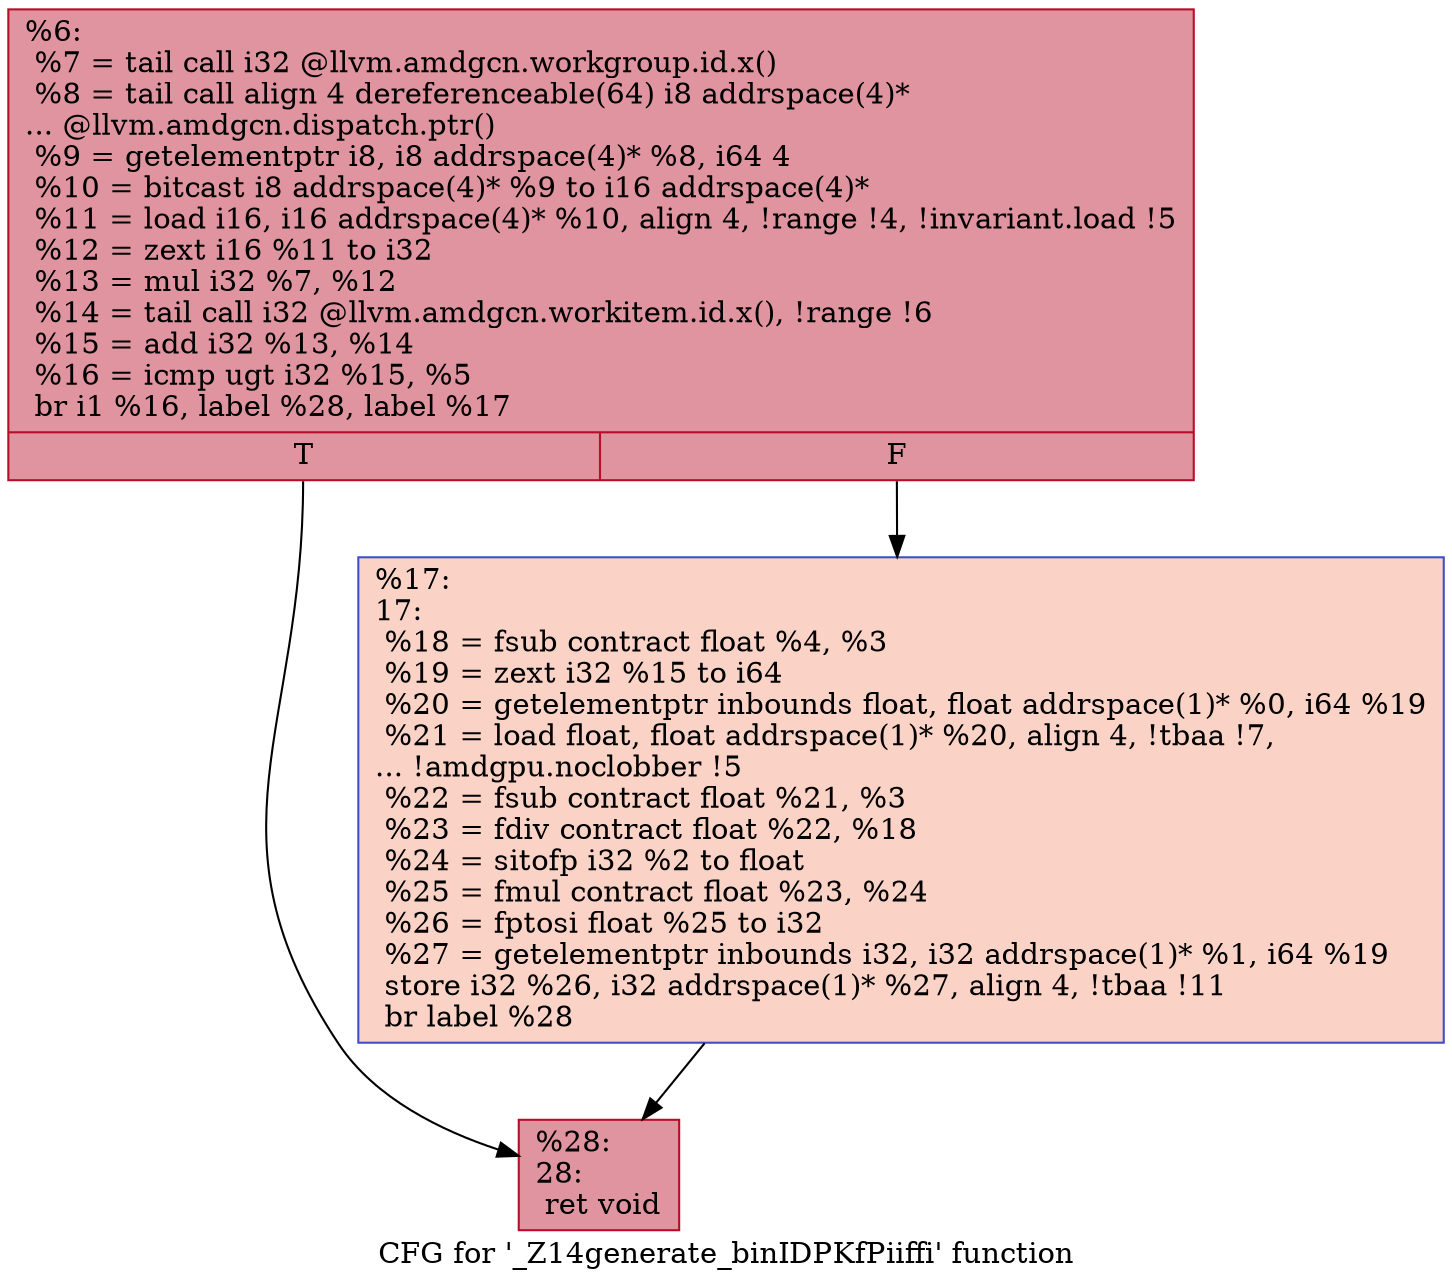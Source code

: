 digraph "CFG for '_Z14generate_binIDPKfPiiffi' function" {
	label="CFG for '_Z14generate_binIDPKfPiiffi' function";

	Node0x53f01f0 [shape=record,color="#b70d28ff", style=filled, fillcolor="#b70d2870",label="{%6:\l  %7 = tail call i32 @llvm.amdgcn.workgroup.id.x()\l  %8 = tail call align 4 dereferenceable(64) i8 addrspace(4)*\l... @llvm.amdgcn.dispatch.ptr()\l  %9 = getelementptr i8, i8 addrspace(4)* %8, i64 4\l  %10 = bitcast i8 addrspace(4)* %9 to i16 addrspace(4)*\l  %11 = load i16, i16 addrspace(4)* %10, align 4, !range !4, !invariant.load !5\l  %12 = zext i16 %11 to i32\l  %13 = mul i32 %7, %12\l  %14 = tail call i32 @llvm.amdgcn.workitem.id.x(), !range !6\l  %15 = add i32 %13, %14\l  %16 = icmp ugt i32 %15, %5\l  br i1 %16, label %28, label %17\l|{<s0>T|<s1>F}}"];
	Node0x53f01f0:s0 -> Node0x53f0600;
	Node0x53f01f0:s1 -> Node0x53f21d0;
	Node0x53f21d0 [shape=record,color="#3d50c3ff", style=filled, fillcolor="#f59c7d70",label="{%17:\l17:                                               \l  %18 = fsub contract float %4, %3\l  %19 = zext i32 %15 to i64\l  %20 = getelementptr inbounds float, float addrspace(1)* %0, i64 %19\l  %21 = load float, float addrspace(1)* %20, align 4, !tbaa !7,\l... !amdgpu.noclobber !5\l  %22 = fsub contract float %21, %3\l  %23 = fdiv contract float %22, %18\l  %24 = sitofp i32 %2 to float\l  %25 = fmul contract float %23, %24\l  %26 = fptosi float %25 to i32\l  %27 = getelementptr inbounds i32, i32 addrspace(1)* %1, i64 %19\l  store i32 %26, i32 addrspace(1)* %27, align 4, !tbaa !11\l  br label %28\l}"];
	Node0x53f21d0 -> Node0x53f0600;
	Node0x53f0600 [shape=record,color="#b70d28ff", style=filled, fillcolor="#b70d2870",label="{%28:\l28:                                               \l  ret void\l}"];
}
